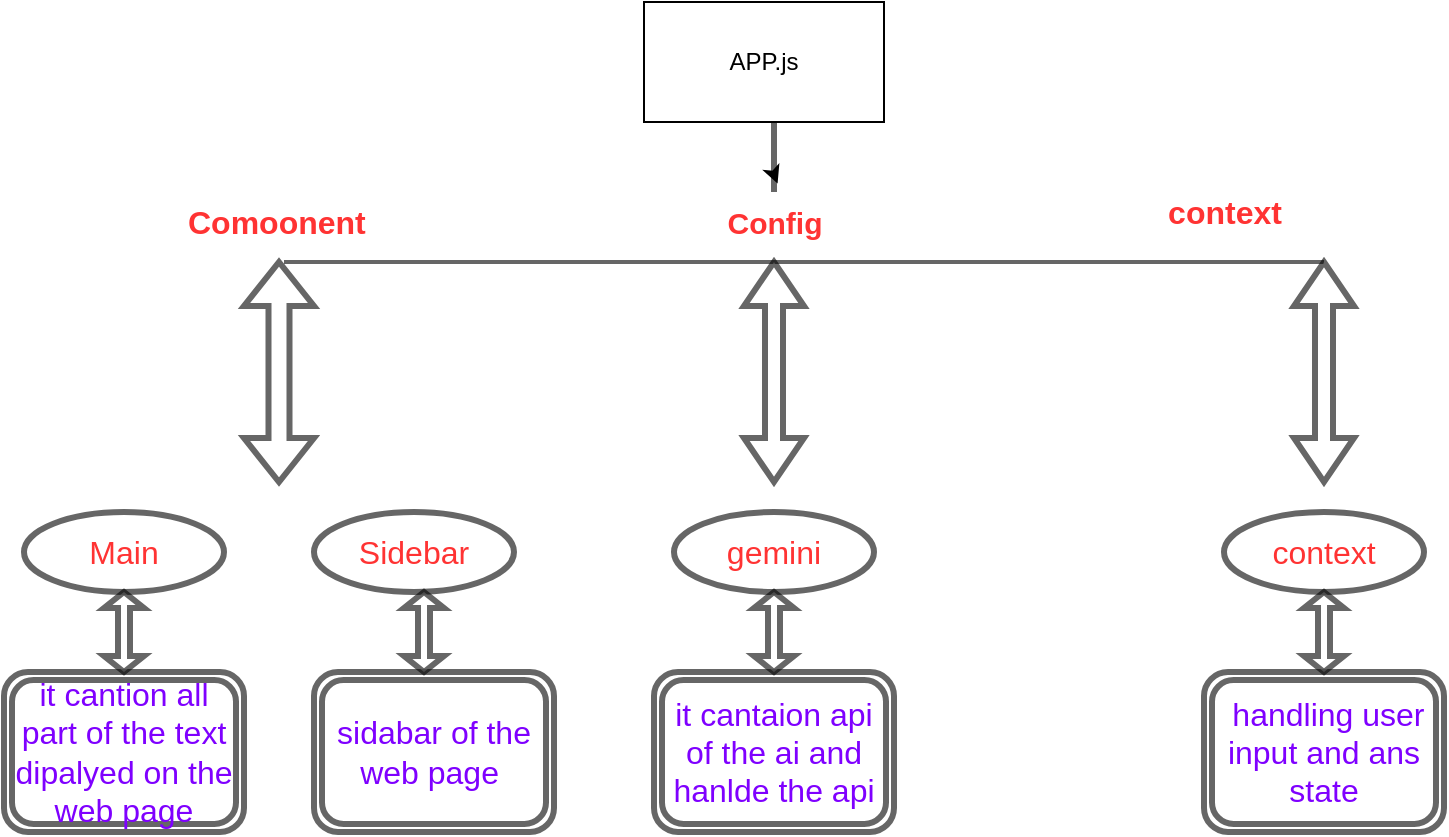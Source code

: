 <mxfile>
    <diagram id="8IzxUx4ruyFInxYINJzj" name="Page-1">
        <mxGraphModel dx="1280" dy="558" grid="1" gridSize="10" guides="1" tooltips="1" connect="1" arrows="1" fold="1" page="1" pageScale="1" pageWidth="850" pageHeight="1100" math="0" shadow="0">
            <root>
                <mxCell id="0"/>
                <mxCell id="1" parent="0"/>
                <mxCell id="2" value="APP.js&lt;br&gt;" style="whiteSpace=wrap;html=1;" vertex="1" parent="1">
                    <mxGeometry x="390" y="15" width="120" height="60" as="geometry"/>
                </mxCell>
                <mxCell id="4" value="" style="line;strokeWidth=3;direction=south;html=1;opacity=60;" vertex="1" parent="1">
                    <mxGeometry x="440" y="75" width="30" height="35" as="geometry"/>
                </mxCell>
                <mxCell id="8" style="edgeStyle=none;html=1;entryX=0.88;entryY=0.44;entryDx=0;entryDy=0;entryPerimeter=0;exitX=0.75;exitY=0.5;exitDx=0;exitDy=0;exitPerimeter=0;" edge="1" parent="1" source="4" target="4">
                    <mxGeometry relative="1" as="geometry">
                        <mxPoint x="440" y="100" as="sourcePoint"/>
                    </mxGeometry>
                </mxCell>
                <mxCell id="9" style="edgeStyle=none;html=1;exitX=0.75;exitY=0.5;exitDx=0;exitDy=0;exitPerimeter=0;entryX=0.75;entryY=0.5;entryDx=0;entryDy=0;entryPerimeter=0;" edge="1" parent="1" source="4" target="4">
                    <mxGeometry relative="1" as="geometry"/>
                </mxCell>
                <mxCell id="10" value="" style="line;strokeWidth=2;html=1;opacity=60;" vertex="1" parent="1">
                    <mxGeometry x="210" y="140" width="520" height="10" as="geometry"/>
                </mxCell>
                <mxCell id="18" value="" style="shape=doubleArrow;direction=south;whiteSpace=wrap;html=1;strokeWidth=3;opacity=60;" vertex="1" parent="1">
                    <mxGeometry x="190" y="145" width="35" height="110" as="geometry"/>
                </mxCell>
                <mxCell id="21" value="" style="shape=doubleArrow;direction=south;whiteSpace=wrap;html=1;strokeWidth=3;opacity=60;" vertex="1" parent="1">
                    <mxGeometry x="440" y="145" width="30" height="110" as="geometry"/>
                </mxCell>
                <mxCell id="23" value="" style="shape=doubleArrow;direction=south;whiteSpace=wrap;html=1;strokeWidth=3;opacity=60;" vertex="1" parent="1">
                    <mxGeometry x="715" y="145" width="30" height="110" as="geometry"/>
                </mxCell>
                <mxCell id="25" value="&lt;b&gt;&lt;font style=&quot;font-size: 16px;&quot; color=&quot;#ff3333&quot;&gt;Comoonent&lt;/font&gt;&lt;/b&gt;" style="text;html=1;align=left;verticalAlign=middle;resizable=0;points=[];autosize=1;strokeColor=none;fillColor=none;" vertex="1" parent="1">
                    <mxGeometry x="160" y="110" width="110" height="30" as="geometry"/>
                </mxCell>
                <mxCell id="29" value="&lt;font style=&quot;font-size: 15px;&quot;&gt;&lt;b&gt;Config&lt;/b&gt;&lt;/font&gt;" style="text;html=1;align=center;verticalAlign=middle;resizable=0;points=[];autosize=1;strokeColor=none;fillColor=none;fontColor=#FF3333;" vertex="1" parent="1">
                    <mxGeometry x="420" y="110" width="70" height="30" as="geometry"/>
                </mxCell>
                <mxCell id="30" value="&lt;font style=&quot;font-size: 16px;&quot;&gt;&lt;b&gt;context&lt;/b&gt;&lt;/font&gt;" style="text;html=1;align=center;verticalAlign=middle;resizable=0;points=[];autosize=1;strokeColor=none;fillColor=none;fontSize=15;fontColor=#FF3333;" vertex="1" parent="1">
                    <mxGeometry x="640" y="105" width="80" height="30" as="geometry"/>
                </mxCell>
                <mxCell id="35" value="Main" style="ellipse;whiteSpace=wrap;html=1;align=center;newEdgeStyle={&quot;edgeStyle&quot;:&quot;entityRelationEdgeStyle&quot;,&quot;startArrow&quot;:&quot;none&quot;,&quot;endArrow&quot;:&quot;none&quot;,&quot;segment&quot;:10,&quot;curved&quot;:1,&quot;sourcePerimeterSpacing&quot;:0,&quot;targetPerimeterSpacing&quot;:0};treeFolding=1;treeMoving=1;strokeWidth=3;fontSize=16;fontColor=#FF3333;opacity=60;" vertex="1" parent="1">
                    <mxGeometry x="80" y="270" width="100" height="40" as="geometry"/>
                </mxCell>
                <mxCell id="37" value="Sidebar" style="ellipse;whiteSpace=wrap;html=1;align=center;newEdgeStyle={&quot;edgeStyle&quot;:&quot;entityRelationEdgeStyle&quot;,&quot;startArrow&quot;:&quot;none&quot;,&quot;endArrow&quot;:&quot;none&quot;,&quot;segment&quot;:10,&quot;curved&quot;:1,&quot;sourcePerimeterSpacing&quot;:0,&quot;targetPerimeterSpacing&quot;:0};treeFolding=1;treeMoving=1;strokeWidth=3;fontSize=16;fontColor=#FF3333;opacity=60;" vertex="1" parent="1">
                    <mxGeometry x="225" y="270" width="100" height="40" as="geometry"/>
                </mxCell>
                <mxCell id="40" value="gemini" style="ellipse;whiteSpace=wrap;html=1;align=center;newEdgeStyle={&quot;edgeStyle&quot;:&quot;entityRelationEdgeStyle&quot;,&quot;startArrow&quot;:&quot;none&quot;,&quot;endArrow&quot;:&quot;none&quot;,&quot;segment&quot;:10,&quot;curved&quot;:1,&quot;sourcePerimeterSpacing&quot;:0,&quot;targetPerimeterSpacing&quot;:0};treeFolding=1;treeMoving=1;strokeWidth=3;fontSize=16;fontColor=#FF3333;opacity=60;" vertex="1" parent="1">
                    <mxGeometry x="405" y="270" width="100" height="40" as="geometry"/>
                </mxCell>
                <mxCell id="41" value="context" style="ellipse;whiteSpace=wrap;html=1;align=center;newEdgeStyle={&quot;edgeStyle&quot;:&quot;entityRelationEdgeStyle&quot;,&quot;startArrow&quot;:&quot;none&quot;,&quot;endArrow&quot;:&quot;none&quot;,&quot;segment&quot;:10,&quot;curved&quot;:1,&quot;sourcePerimeterSpacing&quot;:0,&quot;targetPerimeterSpacing&quot;:0};treeFolding=1;treeMoving=1;strokeWidth=3;fontSize=16;fontColor=#FF3333;opacity=60;" vertex="1" parent="1">
                    <mxGeometry x="680" y="270" width="100" height="40" as="geometry"/>
                </mxCell>
                <mxCell id="45" value="&lt;font color=&quot;#7f00ff&quot;&gt;it cantion all part of the text dipalyed on the web page&lt;/font&gt;" style="shape=ext;double=1;rounded=1;whiteSpace=wrap;html=1;strokeWidth=3;fontSize=16;fontColor=#FF3333;opacity=60;" vertex="1" parent="1">
                    <mxGeometry x="70" y="350" width="120" height="80" as="geometry"/>
                </mxCell>
                <mxCell id="51" value="&lt;font color=&quot;#7f00ff&quot;&gt;sidabar of the web page&amp;nbsp;&lt;/font&gt;" style="shape=ext;double=1;rounded=1;whiteSpace=wrap;html=1;strokeWidth=3;fontSize=16;fontColor=#FF3333;opacity=60;" vertex="1" parent="1">
                    <mxGeometry x="225" y="350" width="120" height="80" as="geometry"/>
                </mxCell>
                <mxCell id="59" value="" style="shape=doubleArrow;direction=south;whiteSpace=wrap;html=1;strokeWidth=3;opacity=60;" vertex="1" parent="1">
                    <mxGeometry x="120" y="310" width="20" height="40" as="geometry"/>
                </mxCell>
                <mxCell id="61" value="" style="shape=doubleArrow;direction=south;whiteSpace=wrap;html=1;strokeWidth=3;opacity=60;" vertex="1" parent="1">
                    <mxGeometry x="270" y="310" width="20" height="40" as="geometry"/>
                </mxCell>
                <mxCell id="62" value="it cantaion api of the ai and hanlde the api" style="shape=ext;double=1;rounded=1;whiteSpace=wrap;html=1;strokeWidth=3;fontSize=16;fontColor=#7F00FF;opacity=60;" vertex="1" parent="1">
                    <mxGeometry x="395" y="350" width="120" height="80" as="geometry"/>
                </mxCell>
                <mxCell id="63" value="" style="shape=doubleArrow;direction=south;whiteSpace=wrap;html=1;strokeWidth=3;opacity=60;" vertex="1" parent="1">
                    <mxGeometry x="445" y="310" width="20" height="40" as="geometry"/>
                </mxCell>
                <mxCell id="64" value="&amp;nbsp;handling user input and ans state" style="shape=ext;double=1;rounded=1;whiteSpace=wrap;html=1;strokeWidth=3;fontSize=16;fontColor=#7F00FF;opacity=60;" vertex="1" parent="1">
                    <mxGeometry x="670" y="350" width="120" height="80" as="geometry"/>
                </mxCell>
                <mxCell id="66" value="" style="shape=doubleArrow;direction=south;whiteSpace=wrap;html=1;strokeWidth=3;opacity=60;" vertex="1" parent="1">
                    <mxGeometry x="720" y="310" width="20" height="40" as="geometry"/>
                </mxCell>
            </root>
        </mxGraphModel>
    </diagram>
</mxfile>